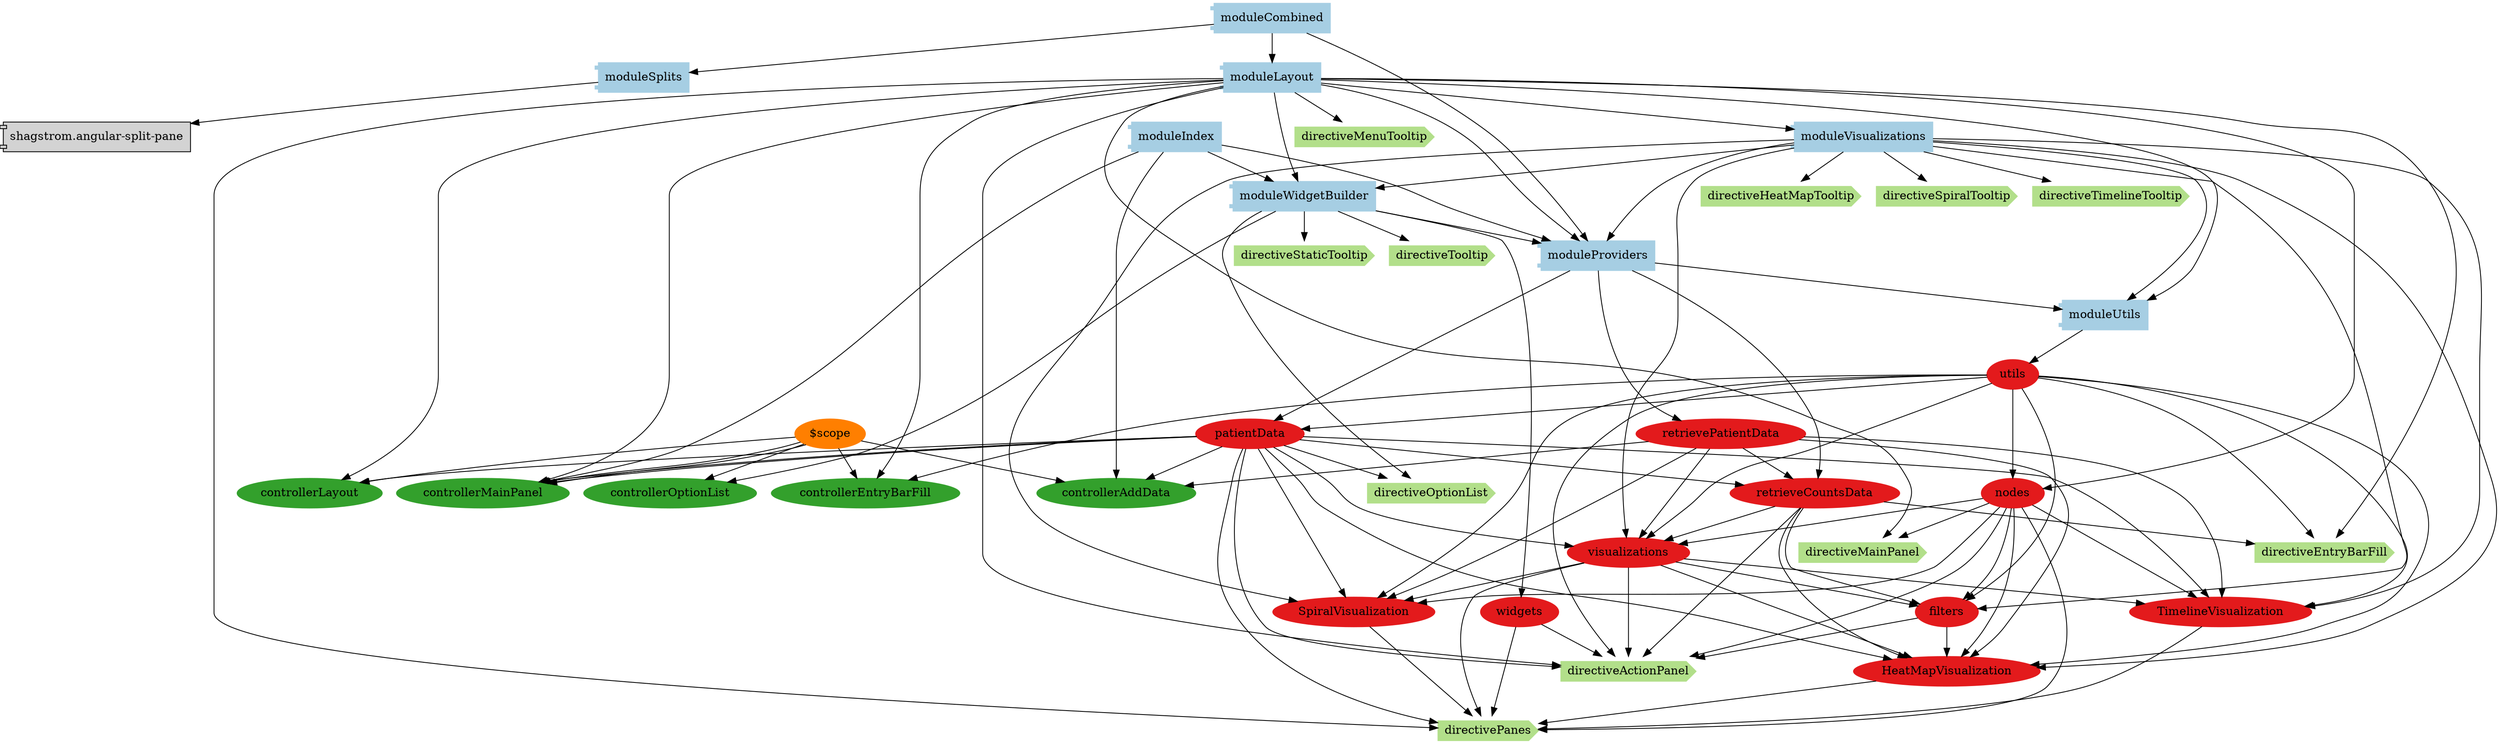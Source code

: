 digraph dependencies {
  node[shape="component",style="filled",colorscheme=paired12]

    node[shape="component"]
    
      "moduleVisualizations"[label="moduleVisualizations", color=1]
    
      "moduleProviders"[label="moduleProviders", color=1]
    
      "moduleWidgetBuilder"[label="moduleWidgetBuilder", color=1]
    
      "moduleIndex"[label="moduleIndex", color=1]
    
      "moduleSplits"[label="moduleSplits", color=1]
    
      "moduleUtils"[label="moduleUtils", color=1]
    
      "moduleLayout"[label="moduleLayout", color=1]
    
      "moduleCombined"[label="moduleCombined", color=1]
    

    
      
        "moduleVisualizations" -> "moduleProviders"
      
        "moduleVisualizations" -> "moduleUtils"
      
        "moduleVisualizations" -> "moduleWidgetBuilder"
      
    
      
        "moduleProviders" -> "moduleUtils"
      
    
      
        "moduleWidgetBuilder" -> "moduleProviders"
      
    
      
        "moduleIndex" -> "moduleProviders"
      
        "moduleIndex" -> "moduleWidgetBuilder"
      
    
      
        "moduleSplits" -> "shagstrom.angular-split-pane"
      
    
      
    
      
        "moduleLayout" -> "moduleProviders"
      
        "moduleLayout" -> "moduleUtils"
      
        "moduleLayout" -> "moduleVisualizations"
      
        "moduleLayout" -> "moduleWidgetBuilder"
      
    
      
        "moduleCombined" -> "moduleProviders"
      
        "moduleCombined" -> "moduleLayout"
      
        "moduleCombined" -> "moduleSplits"
      
    

    node[shape="ellipse"]


    
      

      

      

      
        "HeatMapVisualization"[label="HeatMapVisualization", color=6]
      
        "SpiralVisualization"[label="SpiralVisualization", color=6]
      
        "TimelineVisualization"[label="TimelineVisualization", color=6]
      
        "filters"[label="filters", color=6]
      
        "visualizations"[label="visualizations", color=6]
      


      node[shape="cds"]

      

      
        "directiveHeatMapTooltip"[label="directiveHeatMapTooltip", color=3]
      
        "directiveSpiralTooltip"[label="directiveSpiralTooltip", color=3]
      
        "directiveTimelineTooltip"[label="directiveTimelineTooltip", color=3]
      





      node[shape="ellipse"]
      

      
        "moduleVisualizations" -> "directiveHeatMapTooltip"
      
        "moduleVisualizations" -> "directiveSpiralTooltip"
      
        "moduleVisualizations" -> "directiveTimelineTooltip"
      

      

      

      
        "moduleVisualizations" -> "HeatMapVisualization"
      
        "moduleVisualizations" -> "SpiralVisualization"
      
        "moduleVisualizations" -> "TimelineVisualization"
      
        "moduleVisualizations" -> "filters"
      
        "moduleVisualizations" -> "visualizations"
      

      











      node[shape="ellipse",style="filled", color=8]
      

      
        
      
        
      
        
      

      

      

      
        
          "visualizations"[label="visualizations"]
          "visualizations" -> "HeatMapVisualization"
        
          "filters"[label="filters"]
          "filters" -> "HeatMapVisualization"
        
          "patientData"[label="patientData"]
          "patientData" -> "HeatMapVisualization"
        
          "retrieveCountsData"[label="retrieveCountsData"]
          "retrieveCountsData" -> "HeatMapVisualization"
        
          "retrievePatientData"[label="retrievePatientData"]
          "retrievePatientData" -> "HeatMapVisualization"
        
          "utils"[label="utils"]
          "utils" -> "HeatMapVisualization"
        
          "nodes"[label="nodes"]
          "nodes" -> "HeatMapVisualization"
        
      
        
          "visualizations"[label="visualizations"]
          "visualizations" -> "SpiralVisualization"
        
          "patientData"[label="patientData"]
          "patientData" -> "SpiralVisualization"
        
          "retrievePatientData"[label="retrievePatientData"]
          "retrievePatientData" -> "SpiralVisualization"
        
          "utils"[label="utils"]
          "utils" -> "SpiralVisualization"
        
          "nodes"[label="nodes"]
          "nodes" -> "SpiralVisualization"
        
      
        
          "visualizations"[label="visualizations"]
          "visualizations" -> "TimelineVisualization"
        
          "patientData"[label="patientData"]
          "patientData" -> "TimelineVisualization"
        
          "retrievePatientData"[label="retrievePatientData"]
          "retrievePatientData" -> "TimelineVisualization"
        
          "utils"[label="utils"]
          "utils" -> "TimelineVisualization"
        
          "nodes"[label="nodes"]
          "nodes" -> "TimelineVisualization"
        
      
        
          "retrieveCountsData"[label="retrieveCountsData"]
          "retrieveCountsData" -> "filters"
        
          "utils"[label="utils"]
          "utils" -> "filters"
        
          "nodes"[label="nodes"]
          "nodes" -> "filters"
        
          "visualizations"[label="visualizations"]
          "visualizations" -> "filters"
        
      
        
          "patientData"[label="patientData"]
          "patientData" -> "visualizations"
        
          "retrievePatientData"[label="retrievePatientData"]
          "retrievePatientData" -> "visualizations"
        
          "retrieveCountsData"[label="retrieveCountsData"]
          "retrieveCountsData" -> "visualizations"
        
          "utils"[label="utils"]
          "utils" -> "visualizations"
        
          "nodes"[label="nodes"]
          "nodes" -> "visualizations"
        
      

      

    
      

      

      

      
        "patientData"[label="patientData", color=6]
      
        "retrievePatientData"[label="retrievePatientData", color=6]
      
        "retrieveCountsData"[label="retrieveCountsData", color=6]
      


      node[shape="cds"]

      

      





      node[shape="ellipse"]
      

      

      

      

      
        "moduleProviders" -> "patientData"
      
        "moduleProviders" -> "retrievePatientData"
      
        "moduleProviders" -> "retrieveCountsData"
      

      











      node[shape="ellipse",style="filled", color=8]
      

      

      

      

      
        
          "utils"[label="utils"]
          "utils" -> "patientData"
        
      
        
      
        
          "patientData"[label="patientData"]
          "patientData" -> "retrieveCountsData"
        
          "retrievePatientData"[label="retrievePatientData"]
          "retrievePatientData" -> "retrieveCountsData"
        
      

      

    
      

      
        "controllerOptionList"[label="controllerOptionList", color=4]
      

      

      
        "widgets"[label="widgets", color=6]
      


      node[shape="cds"]

      

      
        "directiveStaticTooltip"[label="directiveStaticTooltip", color=3]
      
        "directiveTooltip"[label="directiveTooltip", color=3]
      
        "directiveOptionList"[label="directiveOptionList", color=3]
      





      node[shape="ellipse"]
      

      
        "moduleWidgetBuilder" -> "directiveStaticTooltip"
      
        "moduleWidgetBuilder" -> "directiveTooltip"
      
        "moduleWidgetBuilder" -> "directiveOptionList"
      

      
        "moduleWidgetBuilder" -> "controllerOptionList"
      

      

      
        "moduleWidgetBuilder" -> "widgets"
      

      











      node[shape="ellipse",style="filled", color=8]
      

      
        
      
        
      
        
          "patientData"[label="patientData"]
          "patientData" -> "directiveOptionList"
        
      

      
        
          "$scope"[label="$scope"]
          "$scope" -> "controllerOptionList"
        
      

      

      
        
      

      

    
      

      
        "controllerAddData"[label="controllerAddData", color=4]
      
        "controllerMainPanel"[label="controllerMainPanel", color=4]
      

      

      


      node[shape="cds"]

      

      





      node[shape="ellipse"]
      

      

      
        "moduleIndex" -> "controllerAddData"
      
        "moduleIndex" -> "controllerMainPanel"
      

      

      

      











      node[shape="ellipse",style="filled", color=8]
      

      

      
        
          "$scope"[label="$scope"]
          "$scope" -> "controllerAddData"
        
          "patientData"[label="patientData"]
          "patientData" -> "controllerAddData"
        
          "retrievePatientData"[label="retrievePatientData"]
          "retrievePatientData" -> "controllerAddData"
        
      
        
          "$scope"[label="$scope"]
          "$scope" -> "controllerMainPanel"
        
          "patientData"[label="patientData"]
          "patientData" -> "controllerMainPanel"
        
      

      

      

      

    
      

      

      

      


      node[shape="cds"]

      

      





      node[shape="ellipse"]
      

      

      

      

      

      











      node[shape="ellipse",style="filled", color=8]
      

      

      

      

      

      

    
      

      

      

      
        "utils"[label="utils", color=6]
      


      node[shape="cds"]

      

      





      node[shape="ellipse"]
      

      

      

      

      
        "moduleUtils" -> "utils"
      

      











      node[shape="ellipse",style="filled", color=8]
      

      

      

      

      
        
      

      

    
      

      
        "controllerMainPanel"[label="controllerMainPanel", color=4]
      
        "controllerLayout"[label="controllerLayout", color=4]
      
        "controllerEntryBarFill"[label="controllerEntryBarFill", color=4]
      

      

      
        "nodes"[label="nodes", color=6]
      


      node[shape="cds"]

      

      
        "directiveMainPanel"[label="directiveMainPanel", color=3]
      
        "directiveEntryBarFill"[label="directiveEntryBarFill", color=3]
      
        "directiveMenuTooltip"[label="directiveMenuTooltip", color=3]
      
        "directiveActionPanel"[label="directiveActionPanel", color=3]
      
        "directivePanes"[label="directivePanes", color=3]
      





      node[shape="ellipse"]
      

      
        "moduleLayout" -> "directiveMainPanel"
      
        "moduleLayout" -> "directiveEntryBarFill"
      
        "moduleLayout" -> "directiveMenuTooltip"
      
        "moduleLayout" -> "directiveActionPanel"
      
        "moduleLayout" -> "directivePanes"
      

      
        "moduleLayout" -> "controllerMainPanel"
      
        "moduleLayout" -> "controllerLayout"
      
        "moduleLayout" -> "controllerEntryBarFill"
      

      

      
        "moduleLayout" -> "nodes"
      

      











      node[shape="ellipse",style="filled", color=8]
      

      
        
          "nodes"[label="nodes"]
          "nodes" -> "directiveMainPanel"
        
      
        
          "utils"[label="utils"]
          "utils" -> "directiveEntryBarFill"
        
          "retrieveCountsData"[label="retrieveCountsData"]
          "retrieveCountsData" -> "directiveEntryBarFill"
        
      
        
      
        
          "visualizations"[label="visualizations"]
          "visualizations" -> "directiveActionPanel"
        
          "filters"[label="filters"]
          "filters" -> "directiveActionPanel"
        
          "patientData"[label="patientData"]
          "patientData" -> "directiveActionPanel"
        
          "utils"[label="utils"]
          "utils" -> "directiveActionPanel"
        
          "widgets"[label="widgets"]
          "widgets" -> "directiveActionPanel"
        
          "nodes"[label="nodes"]
          "nodes" -> "directiveActionPanel"
        
          "retrieveCountsData"[label="retrieveCountsData"]
          "retrieveCountsData" -> "directiveActionPanel"
        
      
        
          "widgets"[label="widgets"]
          "widgets" -> "directivePanes"
        
          "nodes"[label="nodes"]
          "nodes" -> "directivePanes"
        
          "patientData"[label="patientData"]
          "patientData" -> "directivePanes"
        
          "visualizations"[label="visualizations"]
          "visualizations" -> "directivePanes"
        
          "HeatMapVisualization"[label="HeatMapVisualization"]
          "HeatMapVisualization" -> "directivePanes"
        
          "SpiralVisualization"[label="SpiralVisualization"]
          "SpiralVisualization" -> "directivePanes"
        
          "TimelineVisualization"[label="TimelineVisualization"]
          "TimelineVisualization" -> "directivePanes"
        
      

      
        
          "$scope"[label="$scope"]
          "$scope" -> "controllerMainPanel"
        
          "patientData"[label="patientData"]
          "patientData" -> "controllerMainPanel"
        
      
        
          "$scope"[label="$scope"]
          "$scope" -> "controllerLayout"
        
          "patientData"[label="patientData"]
          "patientData" -> "controllerLayout"
        
      
        
          "$scope"[label="$scope"]
          "$scope" -> "controllerEntryBarFill"
        
          "utils"[label="utils"]
          "utils" -> "controllerEntryBarFill"
        
      

      

      
        
          "utils"[label="utils"]
          "utils" -> "nodes"
        
      

      

    
      

      

      

      


      node[shape="cds"]

      

      





      node[shape="ellipse"]
      

      

      

      

      

      











      node[shape="ellipse",style="filled", color=8]
      

      

      

      

      

      

    
}
